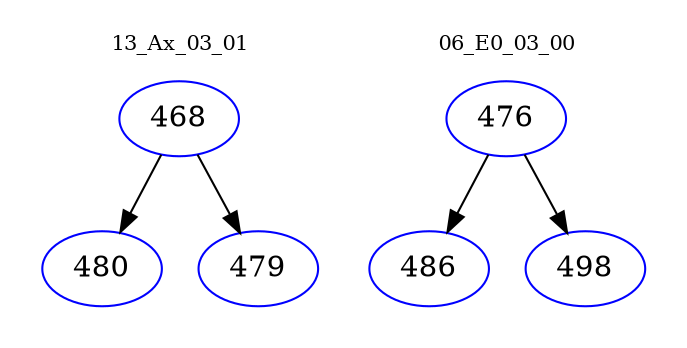 digraph{
subgraph cluster_0 {
color = white
label = "13_Ax_03_01";
fontsize=10;
T0_468 [label="468", color="blue"]
T0_468 -> T0_480 [color="black"]
T0_480 [label="480", color="blue"]
T0_468 -> T0_479 [color="black"]
T0_479 [label="479", color="blue"]
}
subgraph cluster_1 {
color = white
label = "06_E0_03_00";
fontsize=10;
T1_476 [label="476", color="blue"]
T1_476 -> T1_486 [color="black"]
T1_486 [label="486", color="blue"]
T1_476 -> T1_498 [color="black"]
T1_498 [label="498", color="blue"]
}
}
